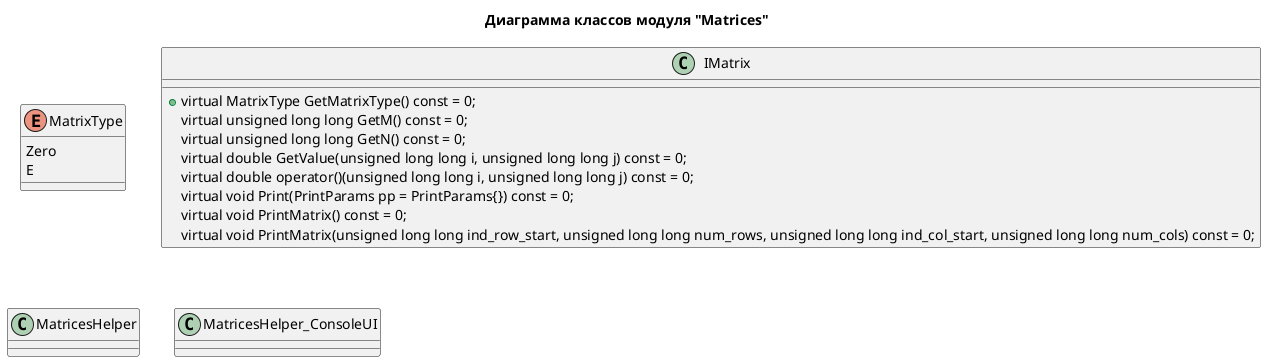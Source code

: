@startuml

title
Диаграмма классов модуля "Matrices"
end title

'Тип матрицы
enum MatrixType
{
    'Нулевая матрица
    Zero
    'Единичная матрица
    E
}

' Интерфейс "Матрица"
class IMatrix
{
    + virtual MatrixType GetMatrixType() const = 0;
    'Возвращает количество строк M
    virtual unsigned long long GetM() const = 0;
    'Возвращает количество столбцов N
    virtual unsigned long long GetN() const = 0;
    'Возвращает значение элемента матрицы по указанному индексу
    virtual double GetValue(unsigned long long i, unsigned long long j) const = 0;
    virtual double operator()(unsigned long long i, unsigned long long j) const = 0;
    'Выводит в консоль матрицу
    virtual void Print(PrintParams pp = PrintParams{}) const = 0;
    virtual void PrintMatrix() const = 0;
    virtual void PrintMatrix(unsigned long long ind_row_start, unsigned long long num_rows, unsigned long long ind_col_start, unsigned long long num_cols) const = 0;

}


'Вспомогательный класс для работы с матрицами
class MatricesHelper
{    
    
    
}

'Консольный интерфейс для работы со вспомогательным классом для работы с матрицами
class MatricesHelper_ConsoleUI
{    
    
    
}


@enduml
